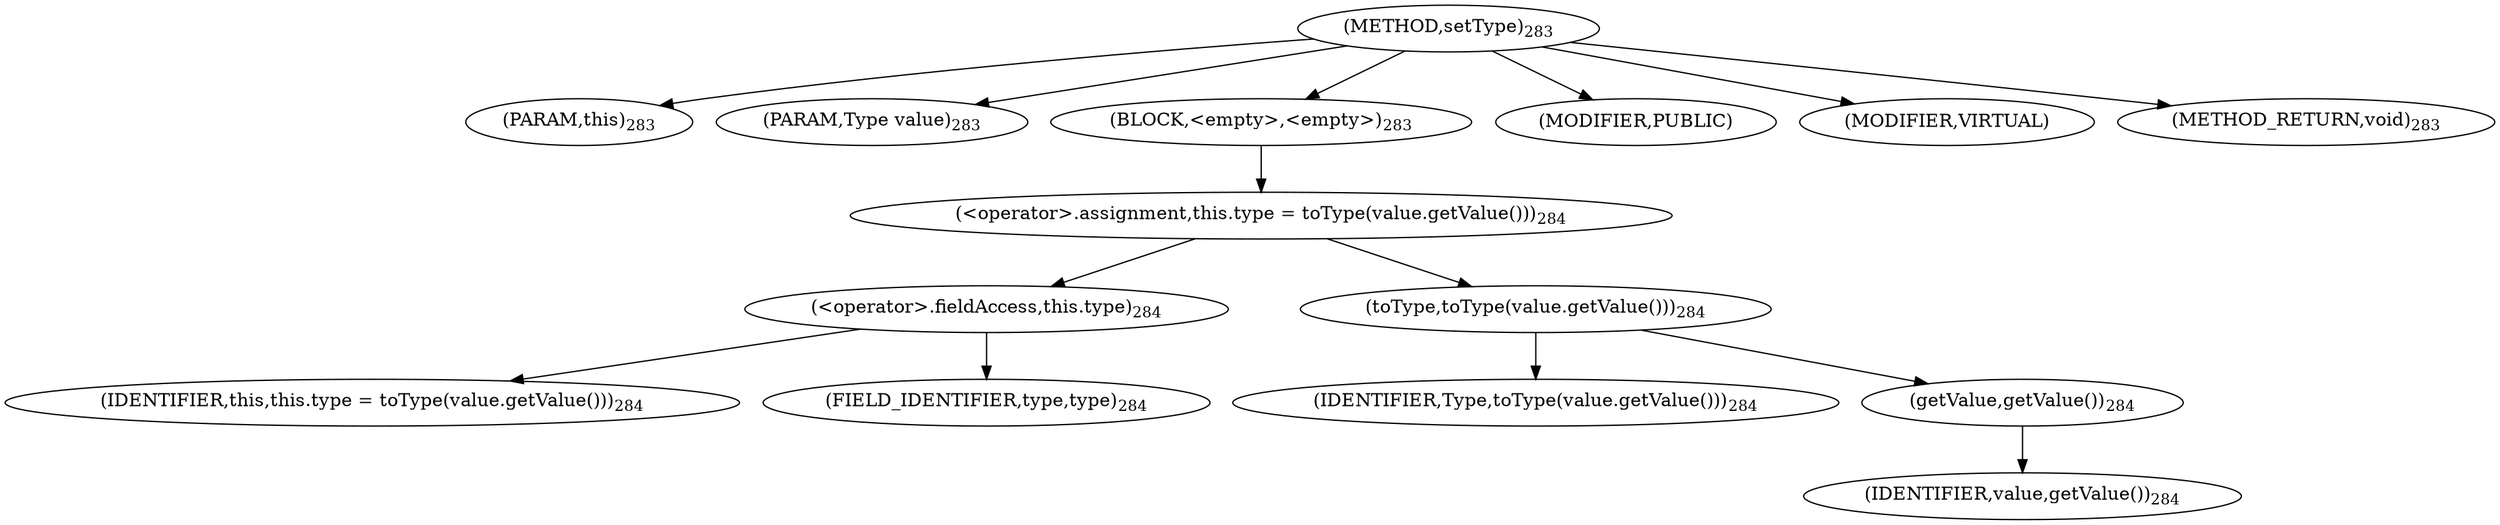 digraph "setType" {  
"435" [label = <(METHOD,setType)<SUB>283</SUB>> ]
"33" [label = <(PARAM,this)<SUB>283</SUB>> ]
"436" [label = <(PARAM,Type value)<SUB>283</SUB>> ]
"437" [label = <(BLOCK,&lt;empty&gt;,&lt;empty&gt;)<SUB>283</SUB>> ]
"438" [label = <(&lt;operator&gt;.assignment,this.type = toType(value.getValue()))<SUB>284</SUB>> ]
"439" [label = <(&lt;operator&gt;.fieldAccess,this.type)<SUB>284</SUB>> ]
"32" [label = <(IDENTIFIER,this,this.type = toType(value.getValue()))<SUB>284</SUB>> ]
"440" [label = <(FIELD_IDENTIFIER,type,type)<SUB>284</SUB>> ]
"441" [label = <(toType,toType(value.getValue()))<SUB>284</SUB>> ]
"442" [label = <(IDENTIFIER,Type,toType(value.getValue()))<SUB>284</SUB>> ]
"443" [label = <(getValue,getValue())<SUB>284</SUB>> ]
"444" [label = <(IDENTIFIER,value,getValue())<SUB>284</SUB>> ]
"445" [label = <(MODIFIER,PUBLIC)> ]
"446" [label = <(MODIFIER,VIRTUAL)> ]
"447" [label = <(METHOD_RETURN,void)<SUB>283</SUB>> ]
  "435" -> "33" 
  "435" -> "436" 
  "435" -> "437" 
  "435" -> "445" 
  "435" -> "446" 
  "435" -> "447" 
  "437" -> "438" 
  "438" -> "439" 
  "438" -> "441" 
  "439" -> "32" 
  "439" -> "440" 
  "441" -> "442" 
  "441" -> "443" 
  "443" -> "444" 
}
